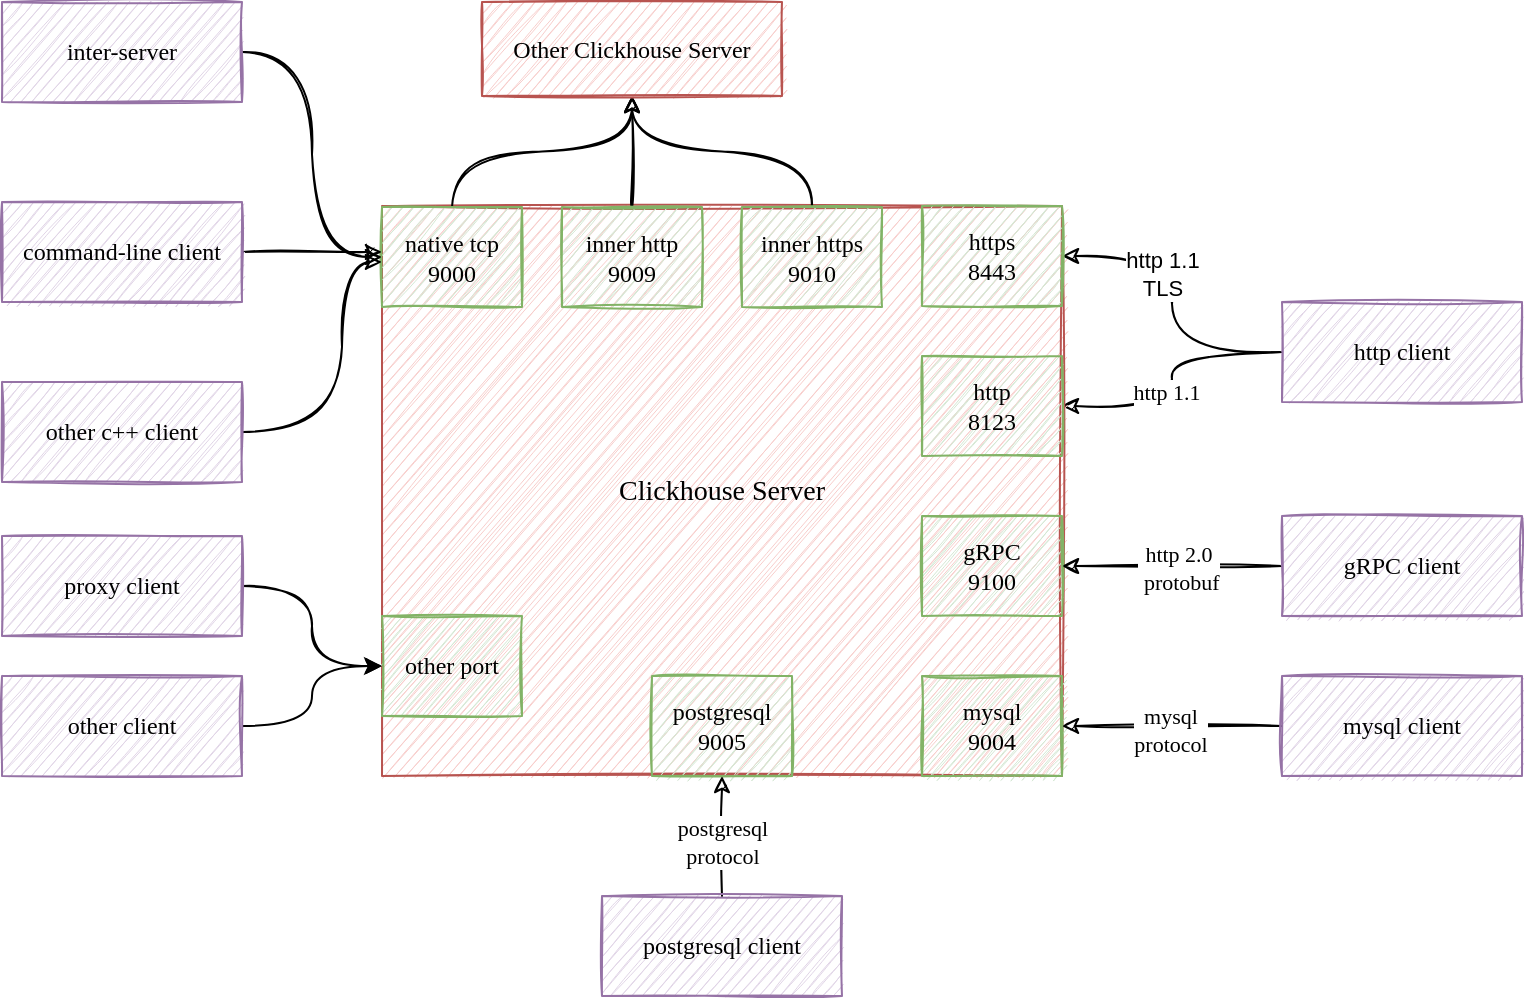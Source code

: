 <mxfile version="17.1.2" type="github">
  <diagram id="9ZpSaxzcpz4ULXaL1X-T" name="第 1 页">
    <mxGraphModel dx="1773" dy="614" grid="1" gridSize="10" guides="1" tooltips="1" connect="1" arrows="1" fold="1" page="1" pageScale="1" pageWidth="827" pageHeight="1169" background="none" math="0" shadow="0">
      <root>
        <mxCell id="0" />
        <mxCell id="1" parent="0" />
        <mxCell id="ykaxEmCodkbpOijnUfok-5" style="edgeStyle=orthogonalEdgeStyle;orthogonalLoop=1;jettySize=auto;html=1;exitX=0;exitY=0.5;exitDx=0;exitDy=0;entryX=1;entryY=0.5;entryDx=0;entryDy=0;sketch=1;curved=1;" parent="1" source="QuoUFKUlMbN6moup9SOk-3" target="ykaxEmCodkbpOijnUfok-1" edge="1">
          <mxGeometry relative="1" as="geometry" />
        </mxCell>
        <mxCell id="ykaxEmCodkbpOijnUfok-8" value="http 1.1" style="edgeLabel;html=1;align=center;verticalAlign=middle;resizable=0;points=[];sketch=1;rounded=0;fontFamily=Comic Sans MS;fontColor=#000000;" parent="ykaxEmCodkbpOijnUfok-5" vertex="1" connectable="0">
          <mxGeometry x="0.091" y="3" relative="1" as="geometry">
            <mxPoint x="-6" as="offset" />
          </mxGeometry>
        </mxCell>
        <mxCell id="I_qDUhPkrZsrd53AXXAy-4" style="edgeStyle=orthogonalEdgeStyle;orthogonalLoop=1;jettySize=auto;html=1;exitX=0;exitY=0.5;exitDx=0;exitDy=0;entryX=1;entryY=0.5;entryDx=0;entryDy=0;sketch=1;curved=1;" edge="1" parent="1" source="QuoUFKUlMbN6moup9SOk-3" target="I_qDUhPkrZsrd53AXXAy-3">
          <mxGeometry relative="1" as="geometry" />
        </mxCell>
        <mxCell id="I_qDUhPkrZsrd53AXXAy-5" value="http 1.1&lt;br&gt;TLS" style="edgeLabel;html=1;align=center;verticalAlign=middle;resizable=0;points=[];" vertex="1" connectable="0" parent="I_qDUhPkrZsrd53AXXAy-4">
          <mxGeometry x="0.152" y="1" relative="1" as="geometry">
            <mxPoint x="-4" y="-3" as="offset" />
          </mxGeometry>
        </mxCell>
        <mxCell id="QuoUFKUlMbN6moup9SOk-3" value="http client" style="rounded=0;whiteSpace=wrap;html=1;fillStyle=auto;fillColor=#e1d5e7;gradientDirection=north;sketch=1;strokeColor=#9673a6;fontFamily=Comic Sans MS;fontColor=#000000;gradientColor=none;glass=0;shadow=0;" parent="1" vertex="1">
          <mxGeometry x="580" y="633" width="120" height="50" as="geometry" />
        </mxCell>
        <mxCell id="i-7tSpso-G0HtrBFlRGV-29" value="&lt;p style=&quot;line-height: 1.2&quot;&gt;&lt;font style=&quot;font-size: 14px&quot;&gt;Clickhouse Server&lt;/font&gt;&lt;/p&gt;" style="rounded=0;whiteSpace=wrap;html=1;fillStyle=auto;fillColor=#f8cecc;gradientDirection=north;sketch=1;strokeColor=#b85450;fontFamily=Comic Sans MS;fontColor=#000000;strokeWidth=1;" parent="1" vertex="1">
          <mxGeometry x="130" y="585" width="340" height="285" as="geometry" />
        </mxCell>
        <mxCell id="ykaxEmCodkbpOijnUfok-1" value="http&lt;br&gt;8123" style="rounded=0;whiteSpace=wrap;html=1;fillStyle=auto;fillColor=#d5e8d4;gradientDirection=north;sketch=1;strokeColor=#82b366;fontFamily=Comic Sans MS;fontColor=#000000;" parent="1" vertex="1">
          <mxGeometry x="400" y="660" width="70" height="50" as="geometry" />
        </mxCell>
        <mxCell id="I_qDUhPkrZsrd53AXXAy-11" style="edgeStyle=orthogonalEdgeStyle;curved=1;sketch=1;orthogonalLoop=1;jettySize=auto;html=1;exitX=0.5;exitY=0;exitDx=0;exitDy=0;entryX=0.5;entryY=1;entryDx=0;entryDy=0;" edge="1" parent="1" source="ykaxEmCodkbpOijnUfok-2" target="I_qDUhPkrZsrd53AXXAy-7">
          <mxGeometry relative="1" as="geometry" />
        </mxCell>
        <mxCell id="ykaxEmCodkbpOijnUfok-2" value="native tcp&lt;br&gt;9000" style="rounded=0;whiteSpace=wrap;html=1;fillStyle=auto;fillColor=#d5e8d4;gradientDirection=north;sketch=1;strokeColor=#82b366;fontFamily=Comic Sans MS;fontColor=#000000;" parent="1" vertex="1">
          <mxGeometry x="130" y="585.5" width="70" height="50" as="geometry" />
        </mxCell>
        <mxCell id="ykaxEmCodkbpOijnUfok-3" value="mysql&lt;br&gt;9004" style="rounded=0;whiteSpace=wrap;html=1;fillStyle=auto;fillColor=#d5e8d4;gradientDirection=north;sketch=1;strokeColor=#82b366;fontFamily=Comic Sans MS;fontColor=#000000;" parent="1" vertex="1">
          <mxGeometry x="400" y="820" width="70" height="50" as="geometry" />
        </mxCell>
        <mxCell id="ykaxEmCodkbpOijnUfok-4" value="gRPC&lt;br&gt;9100" style="rounded=0;whiteSpace=wrap;html=1;fillStyle=auto;fillColor=#d5e8d4;gradientDirection=north;sketch=1;strokeColor=#82b366;fontFamily=Comic Sans MS;fontColor=#000000;" parent="1" vertex="1">
          <mxGeometry x="400" y="740" width="70" height="50" as="geometry" />
        </mxCell>
        <mxCell id="ykaxEmCodkbpOijnUfok-7" value="" style="edgeStyle=orthogonalEdgeStyle;rounded=0;orthogonalLoop=1;jettySize=auto;html=1;sketch=1;" parent="1" source="ykaxEmCodkbpOijnUfok-6" target="ykaxEmCodkbpOijnUfok-4" edge="1">
          <mxGeometry relative="1" as="geometry" />
        </mxCell>
        <mxCell id="ykaxEmCodkbpOijnUfok-9" value="http 2.0&lt;br&gt;&amp;nbsp;protobuf" style="edgeLabel;html=1;align=center;verticalAlign=middle;resizable=0;points=[];sketch=1;rounded=0;fontFamily=Comic Sans MS;fontColor=#000000;" parent="ykaxEmCodkbpOijnUfok-7" vertex="1" connectable="0">
          <mxGeometry x="-0.054" y="1" relative="1" as="geometry">
            <mxPoint as="offset" />
          </mxGeometry>
        </mxCell>
        <mxCell id="ykaxEmCodkbpOijnUfok-6" value="gRPC client" style="rounded=0;whiteSpace=wrap;html=1;fillStyle=auto;fillColor=#e1d5e7;gradientDirection=north;sketch=1;strokeColor=#9673a6;fontFamily=Comic Sans MS;fontColor=#000000;gradientColor=none;glass=0;shadow=0;" parent="1" vertex="1">
          <mxGeometry x="580" y="740" width="120" height="50" as="geometry" />
        </mxCell>
        <mxCell id="ykaxEmCodkbpOijnUfok-11" value="" style="edgeStyle=orthogonalEdgeStyle;rounded=0;orthogonalLoop=1;jettySize=auto;html=1;sketch=1;" parent="1" source="ykaxEmCodkbpOijnUfok-10" target="ykaxEmCodkbpOijnUfok-3" edge="1">
          <mxGeometry relative="1" as="geometry" />
        </mxCell>
        <mxCell id="ykaxEmCodkbpOijnUfok-12" value="mysql &lt;br&gt;protocol" style="edgeLabel;html=1;align=center;verticalAlign=middle;resizable=0;points=[];sketch=1;rounded=0;fontFamily=Comic Sans MS;fontColor=#000000;" parent="ykaxEmCodkbpOijnUfok-11" vertex="1" connectable="0">
          <mxGeometry x="0.018" y="2" relative="1" as="geometry">
            <mxPoint as="offset" />
          </mxGeometry>
        </mxCell>
        <mxCell id="ykaxEmCodkbpOijnUfok-10" value="mysql client" style="rounded=0;whiteSpace=wrap;html=1;fillStyle=auto;fillColor=#e1d5e7;gradientDirection=north;sketch=1;strokeColor=#9673a6;fontFamily=Comic Sans MS;fontColor=#000000;gradientColor=none;glass=0;shadow=0;" parent="1" vertex="1">
          <mxGeometry x="580" y="820" width="120" height="50" as="geometry" />
        </mxCell>
        <mxCell id="ykaxEmCodkbpOijnUfok-20" style="edgeStyle=orthogonalEdgeStyle;sketch=1;orthogonalLoop=1;jettySize=auto;html=1;exitX=1;exitY=0.5;exitDx=0;exitDy=0;entryX=0;entryY=0.5;entryDx=0;entryDy=0;fontFamily=Comic Sans MS;fontSize=14;fontColor=#000000;strokeColor=default;curved=1;" parent="1" source="ykaxEmCodkbpOijnUfok-14" target="ykaxEmCodkbpOijnUfok-2" edge="1">
          <mxGeometry relative="1" as="geometry" />
        </mxCell>
        <mxCell id="ykaxEmCodkbpOijnUfok-14" value="inter-server" style="rounded=0;whiteSpace=wrap;html=1;fillStyle=auto;fillColor=#e1d5e7;gradientDirection=north;sketch=1;strokeColor=#9673a6;fontFamily=Comic Sans MS;fontColor=#000000;" parent="1" vertex="1">
          <mxGeometry x="-60" y="483" width="120" height="50" as="geometry" />
        </mxCell>
        <mxCell id="ykaxEmCodkbpOijnUfok-21" style="edgeStyle=orthogonalEdgeStyle;sketch=1;orthogonalLoop=1;jettySize=auto;html=1;exitX=1;exitY=0.5;exitDx=0;exitDy=0;fontFamily=Comic Sans MS;fontSize=14;fontColor=#000000;strokeColor=default;curved=1;" parent="1" source="ykaxEmCodkbpOijnUfok-15" edge="1">
          <mxGeometry relative="1" as="geometry">
            <mxPoint x="130" y="608" as="targetPoint" />
          </mxGeometry>
        </mxCell>
        <mxCell id="ykaxEmCodkbpOijnUfok-15" value="command-line client" style="rounded=0;whiteSpace=wrap;html=1;fillStyle=auto;fillColor=#e1d5e7;gradientDirection=north;sketch=1;strokeColor=#9673a6;fontFamily=Comic Sans MS;fontColor=#000000;" parent="1" vertex="1">
          <mxGeometry x="-60" y="583" width="120" height="50" as="geometry" />
        </mxCell>
        <mxCell id="ykaxEmCodkbpOijnUfok-22" style="edgeStyle=orthogonalEdgeStyle;sketch=1;orthogonalLoop=1;jettySize=auto;html=1;exitX=1;exitY=0.5;exitDx=0;exitDy=0;fontFamily=Comic Sans MS;fontSize=14;fontColor=#000000;strokeColor=default;curved=1;" parent="1" source="ykaxEmCodkbpOijnUfok-16" edge="1">
          <mxGeometry relative="1" as="geometry">
            <mxPoint x="130" y="613" as="targetPoint" />
            <Array as="points">
              <mxPoint x="110" y="698" />
              <mxPoint x="110" y="613" />
            </Array>
          </mxGeometry>
        </mxCell>
        <mxCell id="ykaxEmCodkbpOijnUfok-16" value="other c++ client" style="rounded=0;whiteSpace=wrap;html=1;fillStyle=auto;fillColor=#e1d5e7;gradientDirection=north;sketch=1;strokeColor=#9673a6;fontFamily=Comic Sans MS;fontColor=#000000;" parent="1" vertex="1">
          <mxGeometry x="-60" y="673" width="120" height="50" as="geometry" />
        </mxCell>
        <mxCell id="kzegxDCu3hTWuXPijcsv-1" value="postgresql&lt;br&gt;9005" style="rounded=0;whiteSpace=wrap;html=1;fillStyle=auto;fillColor=#d5e8d4;gradientDirection=north;sketch=1;strokeColor=#82b366;fontFamily=Comic Sans MS;fontColor=#000000;" parent="1" vertex="1">
          <mxGeometry x="265" y="820" width="70" height="50" as="geometry" />
        </mxCell>
        <mxCell id="kzegxDCu3hTWuXPijcsv-2" value="other port" style="rounded=0;whiteSpace=wrap;html=1;fillStyle=auto;fillColor=#d5e8d4;gradientDirection=north;sketch=1;strokeColor=#82b366;fontFamily=Comic Sans MS;fontColor=#000000;" parent="1" vertex="1">
          <mxGeometry x="130" y="790" width="70" height="50" as="geometry" />
        </mxCell>
        <mxCell id="kzegxDCu3hTWuXPijcsv-4" value="" style="edgeStyle=orthogonalEdgeStyle;rounded=0;orthogonalLoop=1;jettySize=auto;html=1;sketch=1;" parent="1" source="kzegxDCu3hTWuXPijcsv-3" target="kzegxDCu3hTWuXPijcsv-1" edge="1">
          <mxGeometry relative="1" as="geometry" />
        </mxCell>
        <mxCell id="Fg2etAvP6bScXp_Zy1_R-1" value="postgresql&lt;br&gt;protocol" style="edgeLabel;html=1;align=center;verticalAlign=middle;resizable=0;points=[];fontFamily=Comic Sans MS;fontColor=#000000;sketch=1;rounded=0;" parent="kzegxDCu3hTWuXPijcsv-4" vertex="1" connectable="0">
          <mxGeometry x="0.183" y="1" relative="1" as="geometry">
            <mxPoint x="1" y="8" as="offset" />
          </mxGeometry>
        </mxCell>
        <mxCell id="kzegxDCu3hTWuXPijcsv-3" value="postgresql client" style="rounded=0;whiteSpace=wrap;html=1;fillStyle=auto;fillColor=#e1d5e7;gradientDirection=north;sketch=1;strokeColor=#9673a6;fontFamily=Comic Sans MS;fontColor=#000000;gradientColor=none;glass=0;shadow=0;" parent="1" vertex="1">
          <mxGeometry x="240" y="930" width="120" height="50" as="geometry" />
        </mxCell>
        <mxCell id="I_qDUhPkrZsrd53AXXAy-1" value="" style="edgeStyle=orthogonalEdgeStyle;orthogonalLoop=1;jettySize=auto;html=1;curved=1;" edge="1" parent="1" source="kzegxDCu3hTWuXPijcsv-5" target="kzegxDCu3hTWuXPijcsv-2">
          <mxGeometry relative="1" as="geometry" />
        </mxCell>
        <mxCell id="kzegxDCu3hTWuXPijcsv-5" value="other client" style="rounded=0;whiteSpace=wrap;html=1;fillStyle=auto;fillColor=#e1d5e7;gradientDirection=north;sketch=1;strokeColor=#9673a6;fontFamily=Comic Sans MS;fontColor=#000000;gradientColor=none;glass=0;shadow=0;" parent="1" vertex="1">
          <mxGeometry x="-60" y="820" width="120" height="50" as="geometry" />
        </mxCell>
        <mxCell id="I_qDUhPkrZsrd53AXXAy-8" style="edgeStyle=orthogonalEdgeStyle;curved=1;sketch=1;orthogonalLoop=1;jettySize=auto;html=1;exitX=0.5;exitY=0;exitDx=0;exitDy=0;entryX=0.5;entryY=1;entryDx=0;entryDy=0;" edge="1" parent="1" source="I_qDUhPkrZsrd53AXXAy-2" target="I_qDUhPkrZsrd53AXXAy-7">
          <mxGeometry relative="1" as="geometry" />
        </mxCell>
        <mxCell id="I_qDUhPkrZsrd53AXXAy-2" value="inner http&lt;br&gt;9009" style="rounded=0;whiteSpace=wrap;html=1;fillStyle=auto;fillColor=#d5e8d4;gradientDirection=north;sketch=1;strokeColor=#82b366;fontFamily=Comic Sans MS;fontColor=#000000;" vertex="1" parent="1">
          <mxGeometry x="220" y="585.5" width="70" height="50" as="geometry" />
        </mxCell>
        <mxCell id="I_qDUhPkrZsrd53AXXAy-3" value="https&lt;br&gt;8443" style="rounded=0;whiteSpace=wrap;html=1;fillStyle=auto;fillColor=#d5e8d4;gradientDirection=north;sketch=1;strokeColor=#82b366;fontFamily=Comic Sans MS;fontColor=#000000;" vertex="1" parent="1">
          <mxGeometry x="400" y="585" width="70" height="50" as="geometry" />
        </mxCell>
        <mxCell id="I_qDUhPkrZsrd53AXXAy-12" style="edgeStyle=orthogonalEdgeStyle;curved=1;sketch=1;orthogonalLoop=1;jettySize=auto;html=1;entryX=0.5;entryY=1;entryDx=0;entryDy=0;" edge="1" parent="1" source="I_qDUhPkrZsrd53AXXAy-6" target="I_qDUhPkrZsrd53AXXAy-7">
          <mxGeometry relative="1" as="geometry" />
        </mxCell>
        <mxCell id="I_qDUhPkrZsrd53AXXAy-6" value="inner https&lt;br&gt;9010" style="rounded=0;whiteSpace=wrap;html=1;fillStyle=auto;fillColor=#d5e8d4;gradientDirection=north;sketch=1;strokeColor=#82b366;fontFamily=Comic Sans MS;fontColor=#000000;" vertex="1" parent="1">
          <mxGeometry x="310" y="585.5" width="70" height="50" as="geometry" />
        </mxCell>
        <mxCell id="I_qDUhPkrZsrd53AXXAy-7" value="Other Clickhouse Server" style="rounded=0;whiteSpace=wrap;html=1;fillStyle=auto;fillColor=#f8cecc;gradientDirection=north;sketch=1;strokeColor=#b85450;fontFamily=Comic Sans MS;fontColor=#000000;strokeWidth=1;" vertex="1" parent="1">
          <mxGeometry x="180" y="483" width="150" height="47" as="geometry" />
        </mxCell>
        <mxCell id="I_qDUhPkrZsrd53AXXAy-14" style="edgeStyle=orthogonalEdgeStyle;curved=1;sketch=1;orthogonalLoop=1;jettySize=auto;html=1;exitX=1;exitY=0.5;exitDx=0;exitDy=0;" edge="1" parent="1" source="I_qDUhPkrZsrd53AXXAy-13" target="kzegxDCu3hTWuXPijcsv-2">
          <mxGeometry relative="1" as="geometry" />
        </mxCell>
        <mxCell id="I_qDUhPkrZsrd53AXXAy-13" value="proxy client" style="rounded=0;whiteSpace=wrap;html=1;fillStyle=auto;fillColor=#e1d5e7;gradientDirection=north;sketch=1;strokeColor=#9673a6;fontFamily=Comic Sans MS;fontColor=#000000;gradientColor=none;glass=0;shadow=0;" vertex="1" parent="1">
          <mxGeometry x="-60" y="750" width="120" height="50" as="geometry" />
        </mxCell>
      </root>
    </mxGraphModel>
  </diagram>
</mxfile>
